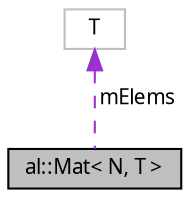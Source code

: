 digraph "al::Mat&lt; N, T &gt;"
{
 // LATEX_PDF_SIZE
  bgcolor="transparent";
  edge [fontname="FreeSans.ttf",fontsize="10",labelfontname="FreeSans.ttf",labelfontsize="10"];
  node [fontname="FreeSans.ttf",fontsize="10",shape=record];
  Node1 [label="al::Mat\< N, T \>",height=0.2,width=0.4,color="black", fillcolor="grey75", style="filled", fontcolor="black",tooltip="Fixed-size n-by-n square matrix."];
  Node2 -> Node1 [dir="back",color="darkorchid3",fontsize="10",style="dashed",label=" mElems" ,fontname="FreeSans.ttf"];
  Node2 [label="T",height=0.2,width=0.4,color="grey75",tooltip=" "];
}
